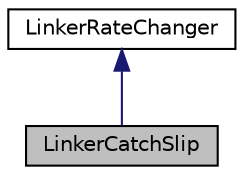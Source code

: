 digraph "LinkerCatchSlip"
{
 // INTERACTIVE_SVG=YES
  edge [fontname="Helvetica",fontsize="10",labelfontname="Helvetica",labelfontsize="10"];
  node [fontname="Helvetica",fontsize="10",shape=record];
  Node0 [label="LinkerCatchSlip",height=0.2,width=0.4,color="black", fillcolor="grey75", style="filled", fontcolor="black"];
  Node1 -> Node0 [dir="back",color="midnightblue",fontsize="10",style="solid",fontname="Helvetica"];
  Node1 [label="LinkerRateChanger",height=0.2,width=0.4,color="black", fillcolor="white", style="filled",URL="$classLinkerRateChanger.html",tooltip="Used to change Linker reaction rates based on forces in the network. "];
}

